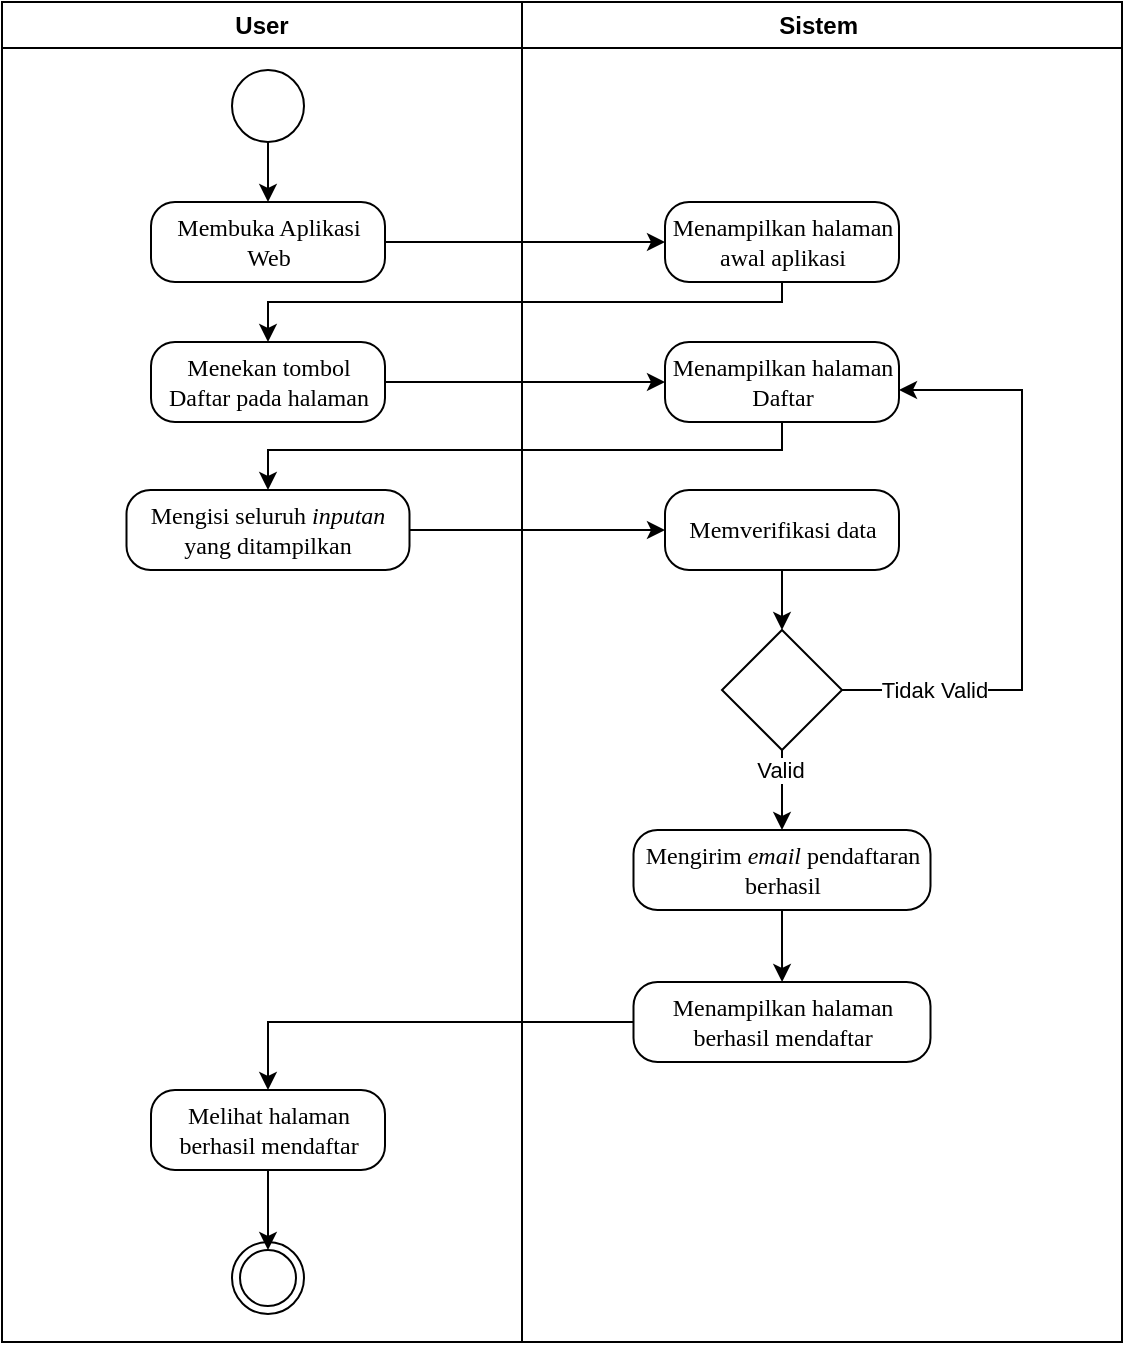 <mxfile version="21.2.8" type="device">
  <diagram name="Page-1" id="gFpo_FOr5Dwt_9cwHydp">
    <mxGraphModel dx="954" dy="674" grid="1" gridSize="10" guides="1" tooltips="1" connect="1" arrows="1" fold="1" page="1" pageScale="1" pageWidth="850" pageHeight="1100" math="0" shadow="0">
      <root>
        <mxCell id="0" />
        <mxCell id="1" parent="0" />
        <mxCell id="JtAF3XfoLmpFIwlsZT2Y-1" value="User" style="swimlane;whiteSpace=wrap;html=1;" parent="1" vertex="1">
          <mxGeometry x="150" y="170" width="260" height="670" as="geometry" />
        </mxCell>
        <mxCell id="JtAF3XfoLmpFIwlsZT2Y-14" style="edgeStyle=orthogonalEdgeStyle;rounded=0;orthogonalLoop=1;jettySize=auto;html=1;exitX=0.5;exitY=1;exitDx=0;exitDy=0;entryX=0.5;entryY=0;entryDx=0;entryDy=0;" parent="JtAF3XfoLmpFIwlsZT2Y-1" source="JtAF3XfoLmpFIwlsZT2Y-3" target="JtAF3XfoLmpFIwlsZT2Y-4" edge="1">
          <mxGeometry relative="1" as="geometry" />
        </mxCell>
        <mxCell id="JtAF3XfoLmpFIwlsZT2Y-3" value="" style="ellipse;html=1;" parent="JtAF3XfoLmpFIwlsZT2Y-1" vertex="1">
          <mxGeometry x="115" y="34" width="36" height="36" as="geometry" />
        </mxCell>
        <mxCell id="JtAF3XfoLmpFIwlsZT2Y-4" value="&lt;font style=&quot;font-size: 12px;&quot; face=&quot;Times New Roman&quot;&gt;Membuka Aplikasi Web&lt;/font&gt;" style="rounded=1;whiteSpace=wrap;html=1;arcSize=30;" parent="JtAF3XfoLmpFIwlsZT2Y-1" vertex="1">
          <mxGeometry x="74.5" y="100" width="117" height="40" as="geometry" />
        </mxCell>
        <mxCell id="JtAF3XfoLmpFIwlsZT2Y-6" value="&lt;font style=&quot;font-size: 12px;&quot; face=&quot;Times New Roman&quot;&gt;Menekan tombol Daftar&amp;nbsp;pada halaman&lt;/font&gt;" style="rounded=1;whiteSpace=wrap;html=1;arcSize=30;" parent="JtAF3XfoLmpFIwlsZT2Y-1" vertex="1">
          <mxGeometry x="74.5" y="170" width="117" height="40" as="geometry" />
        </mxCell>
        <mxCell id="JtAF3XfoLmpFIwlsZT2Y-8" value="&lt;font face=&quot;Times New Roman&quot;&gt;Mengisi seluruh &lt;i&gt;inputan &lt;/i&gt;yang ditampilkan&lt;/font&gt;" style="rounded=1;whiteSpace=wrap;html=1;arcSize=30;" parent="JtAF3XfoLmpFIwlsZT2Y-1" vertex="1">
          <mxGeometry x="62.25" y="244" width="141.5" height="40" as="geometry" />
        </mxCell>
        <mxCell id="JtAF3XfoLmpFIwlsZT2Y-2" value="Sistem&amp;nbsp;" style="swimlane;whiteSpace=wrap;html=1;" parent="1" vertex="1">
          <mxGeometry x="410" y="170" width="300" height="670" as="geometry" />
        </mxCell>
        <mxCell id="JtAF3XfoLmpFIwlsZT2Y-5" value="&lt;font style=&quot;font-size: 12px;&quot; face=&quot;Times New Roman&quot;&gt;Menampilkan halaman awal aplikasi&lt;/font&gt;" style="rounded=1;whiteSpace=wrap;html=1;arcSize=30;" parent="JtAF3XfoLmpFIwlsZT2Y-2" vertex="1">
          <mxGeometry x="71.5" y="100" width="117" height="40" as="geometry" />
        </mxCell>
        <mxCell id="JtAF3XfoLmpFIwlsZT2Y-7" value="&lt;font face=&quot;Times New Roman&quot;&gt;Menampilkan halaman Daftar&lt;/font&gt;" style="rounded=1;whiteSpace=wrap;html=1;arcSize=30;" parent="JtAF3XfoLmpFIwlsZT2Y-2" vertex="1">
          <mxGeometry x="71.5" y="170" width="117" height="40" as="geometry" />
        </mxCell>
        <mxCell id="JtAF3XfoLmpFIwlsZT2Y-31" style="edgeStyle=orthogonalEdgeStyle;rounded=0;orthogonalLoop=1;jettySize=auto;html=1;exitX=0.5;exitY=1;exitDx=0;exitDy=0;" parent="JtAF3XfoLmpFIwlsZT2Y-2" source="JtAF3XfoLmpFIwlsZT2Y-11" target="JtAF3XfoLmpFIwlsZT2Y-30" edge="1">
          <mxGeometry relative="1" as="geometry" />
        </mxCell>
        <mxCell id="JtAF3XfoLmpFIwlsZT2Y-11" value="&lt;font face=&quot;Times New Roman&quot;&gt;Mengirim &lt;i&gt;email&lt;/i&gt;&amp;nbsp;pendaftaran berhasil&lt;/font&gt;" style="rounded=1;whiteSpace=wrap;html=1;arcSize=30;" parent="JtAF3XfoLmpFIwlsZT2Y-2" vertex="1">
          <mxGeometry x="55.75" y="414" width="148.5" height="40" as="geometry" />
        </mxCell>
        <mxCell id="JtAF3XfoLmpFIwlsZT2Y-30" value="&lt;font face=&quot;Times New Roman&quot;&gt;Menampilkan halaman berhasil mendaftar&lt;/font&gt;" style="rounded=1;whiteSpace=wrap;html=1;arcSize=30;" parent="JtAF3XfoLmpFIwlsZT2Y-2" vertex="1">
          <mxGeometry x="55.75" y="490" width="148.5" height="40" as="geometry" />
        </mxCell>
        <mxCell id="JtAF3XfoLmpFIwlsZT2Y-19" style="edgeStyle=orthogonalEdgeStyle;rounded=0;orthogonalLoop=1;jettySize=auto;html=1;exitX=1;exitY=0.5;exitDx=0;exitDy=0;" parent="1" source="JtAF3XfoLmpFIwlsZT2Y-8" target="JtAF3XfoLmpFIwlsZT2Y-9" edge="1">
          <mxGeometry relative="1" as="geometry" />
        </mxCell>
        <mxCell id="JtAF3XfoLmpFIwlsZT2Y-20" style="edgeStyle=orthogonalEdgeStyle;rounded=0;orthogonalLoop=1;jettySize=auto;html=1;exitX=0.5;exitY=1;exitDx=0;exitDy=0;entryX=0.5;entryY=0;entryDx=0;entryDy=0;" parent="1" source="JtAF3XfoLmpFIwlsZT2Y-9" target="JtAF3XfoLmpFIwlsZT2Y-10" edge="1">
          <mxGeometry relative="1" as="geometry" />
        </mxCell>
        <mxCell id="JtAF3XfoLmpFIwlsZT2Y-9" value="&lt;font face=&quot;Times New Roman&quot;&gt;Memverifikasi data&lt;/font&gt;" style="rounded=1;whiteSpace=wrap;html=1;arcSize=30;" parent="1" vertex="1">
          <mxGeometry x="481.5" y="414" width="117" height="40" as="geometry" />
        </mxCell>
        <mxCell id="JtAF3XfoLmpFIwlsZT2Y-21" style="edgeStyle=orthogonalEdgeStyle;rounded=0;orthogonalLoop=1;jettySize=auto;html=1;exitX=1;exitY=0.5;exitDx=0;exitDy=0;entryX=1;entryY=0.5;entryDx=0;entryDy=0;" parent="1" source="JtAF3XfoLmpFIwlsZT2Y-10" edge="1">
          <mxGeometry relative="1" as="geometry">
            <mxPoint x="598.5" y="364" as="targetPoint" />
            <Array as="points">
              <mxPoint x="660" y="514" />
              <mxPoint x="660" y="364" />
            </Array>
          </mxGeometry>
        </mxCell>
        <mxCell id="JtAF3XfoLmpFIwlsZT2Y-25" value="Tidak Valid" style="edgeLabel;html=1;align=center;verticalAlign=middle;resizable=0;points=[];" parent="JtAF3XfoLmpFIwlsZT2Y-21" vertex="1" connectable="0">
          <mxGeometry x="-0.758" y="-1" relative="1" as="geometry">
            <mxPoint x="9" y="-1" as="offset" />
          </mxGeometry>
        </mxCell>
        <mxCell id="JtAF3XfoLmpFIwlsZT2Y-22" style="edgeStyle=orthogonalEdgeStyle;rounded=0;orthogonalLoop=1;jettySize=auto;html=1;exitX=0.5;exitY=1;exitDx=0;exitDy=0;entryX=0.5;entryY=0;entryDx=0;entryDy=0;" parent="1" source="JtAF3XfoLmpFIwlsZT2Y-10" target="JtAF3XfoLmpFIwlsZT2Y-11" edge="1">
          <mxGeometry relative="1" as="geometry" />
        </mxCell>
        <mxCell id="JtAF3XfoLmpFIwlsZT2Y-26" value="Valid&lt;br&gt;" style="edgeLabel;html=1;align=center;verticalAlign=middle;resizable=0;points=[];" parent="JtAF3XfoLmpFIwlsZT2Y-22" vertex="1" connectable="0">
          <mxGeometry x="-0.5" y="-1" relative="1" as="geometry">
            <mxPoint as="offset" />
          </mxGeometry>
        </mxCell>
        <mxCell id="JtAF3XfoLmpFIwlsZT2Y-10" value="" style="rhombus;whiteSpace=wrap;html=1;" parent="1" vertex="1">
          <mxGeometry x="510" y="484" width="60" height="60" as="geometry" />
        </mxCell>
        <mxCell id="JtAF3XfoLmpFIwlsZT2Y-24" style="edgeStyle=orthogonalEdgeStyle;rounded=0;orthogonalLoop=1;jettySize=auto;html=1;exitX=0.5;exitY=1;exitDx=0;exitDy=0;" parent="1" source="JtAF3XfoLmpFIwlsZT2Y-12" edge="1">
          <mxGeometry relative="1" as="geometry">
            <mxPoint x="283" y="794" as="targetPoint" />
          </mxGeometry>
        </mxCell>
        <mxCell id="JtAF3XfoLmpFIwlsZT2Y-12" value="&lt;font face=&quot;Times New Roman&quot;&gt;Melihat halaman berhasil mendaftar&lt;/font&gt;" style="rounded=1;whiteSpace=wrap;html=1;arcSize=30;" parent="1" vertex="1">
          <mxGeometry x="224.5" y="714" width="117" height="40" as="geometry" />
        </mxCell>
        <mxCell id="JtAF3XfoLmpFIwlsZT2Y-13" value="" style="ellipse;html=1;shape=endState;" parent="1" vertex="1">
          <mxGeometry x="265" y="790" width="36" height="36" as="geometry" />
        </mxCell>
        <mxCell id="JtAF3XfoLmpFIwlsZT2Y-15" style="edgeStyle=orthogonalEdgeStyle;rounded=0;orthogonalLoop=1;jettySize=auto;html=1;exitX=1;exitY=0.5;exitDx=0;exitDy=0;" parent="1" source="JtAF3XfoLmpFIwlsZT2Y-4" target="JtAF3XfoLmpFIwlsZT2Y-5" edge="1">
          <mxGeometry relative="1" as="geometry" />
        </mxCell>
        <mxCell id="JtAF3XfoLmpFIwlsZT2Y-27" style="edgeStyle=orthogonalEdgeStyle;rounded=0;orthogonalLoop=1;jettySize=auto;html=1;exitX=0.5;exitY=1;exitDx=0;exitDy=0;entryX=0.5;entryY=0;entryDx=0;entryDy=0;" parent="1" source="JtAF3XfoLmpFIwlsZT2Y-5" target="JtAF3XfoLmpFIwlsZT2Y-6" edge="1">
          <mxGeometry relative="1" as="geometry">
            <Array as="points">
              <mxPoint x="540" y="320" />
              <mxPoint x="283" y="320" />
            </Array>
          </mxGeometry>
        </mxCell>
        <mxCell id="JtAF3XfoLmpFIwlsZT2Y-28" style="edgeStyle=orthogonalEdgeStyle;rounded=0;orthogonalLoop=1;jettySize=auto;html=1;exitX=1;exitY=0.5;exitDx=0;exitDy=0;" parent="1" source="JtAF3XfoLmpFIwlsZT2Y-6" target="JtAF3XfoLmpFIwlsZT2Y-7" edge="1">
          <mxGeometry relative="1" as="geometry" />
        </mxCell>
        <mxCell id="JtAF3XfoLmpFIwlsZT2Y-29" style="edgeStyle=orthogonalEdgeStyle;rounded=0;orthogonalLoop=1;jettySize=auto;html=1;exitX=0.5;exitY=1;exitDx=0;exitDy=0;" parent="1" source="JtAF3XfoLmpFIwlsZT2Y-7" target="JtAF3XfoLmpFIwlsZT2Y-8" edge="1">
          <mxGeometry relative="1" as="geometry">
            <Array as="points">
              <mxPoint x="540" y="394" />
              <mxPoint x="283" y="394" />
            </Array>
          </mxGeometry>
        </mxCell>
        <mxCell id="JtAF3XfoLmpFIwlsZT2Y-33" style="edgeStyle=orthogonalEdgeStyle;rounded=0;orthogonalLoop=1;jettySize=auto;html=1;exitX=0;exitY=0.5;exitDx=0;exitDy=0;entryX=0.5;entryY=0;entryDx=0;entryDy=0;" parent="1" source="JtAF3XfoLmpFIwlsZT2Y-30" target="JtAF3XfoLmpFIwlsZT2Y-12" edge="1">
          <mxGeometry relative="1" as="geometry" />
        </mxCell>
      </root>
    </mxGraphModel>
  </diagram>
</mxfile>
